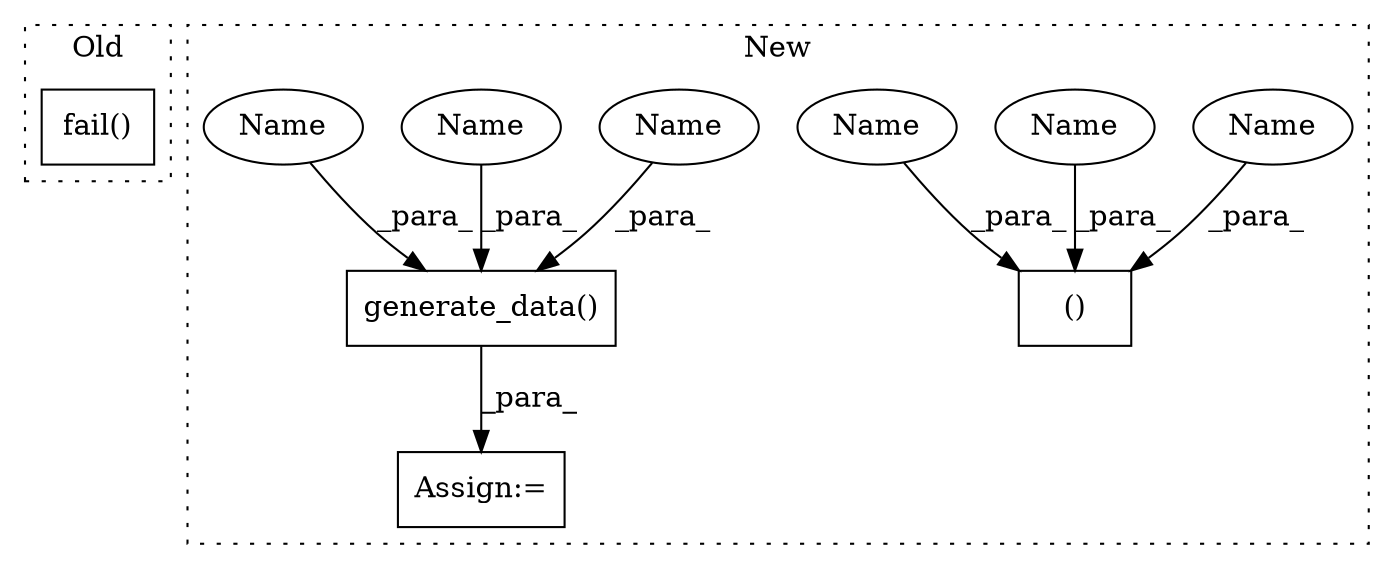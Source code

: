 digraph G {
subgraph cluster0 {
1 [label="fail()" a="75" s="622" l="11" shape="box"];
label = "Old";
style="dotted";
}
subgraph cluster1 {
2 [label="()" a="54" s="3062" l="21" shape="box"];
3 [label="generate_data()" a="75" s="3267,3324" l="27,1" shape="box"];
4 [label="Assign:=" a="68" s="3252" l="15" shape="box"];
5 [label="Name" a="87" s="3076" l="7" shape="ellipse"];
6 [label="Name" a="87" s="3317" l="7" shape="ellipse"];
7 [label="Name" a="87" s="3053" l="9" shape="ellipse"];
8 [label="Name" a="87" s="3294" l="9" shape="ellipse"];
9 [label="Name" a="87" s="3064" l="10" shape="ellipse"];
10 [label="Name" a="87" s="3305" l="10" shape="ellipse"];
label = "New";
style="dotted";
}
3 -> 4 [label="_para_"];
5 -> 2 [label="_para_"];
6 -> 3 [label="_para_"];
7 -> 2 [label="_para_"];
8 -> 3 [label="_para_"];
9 -> 2 [label="_para_"];
10 -> 3 [label="_para_"];
}